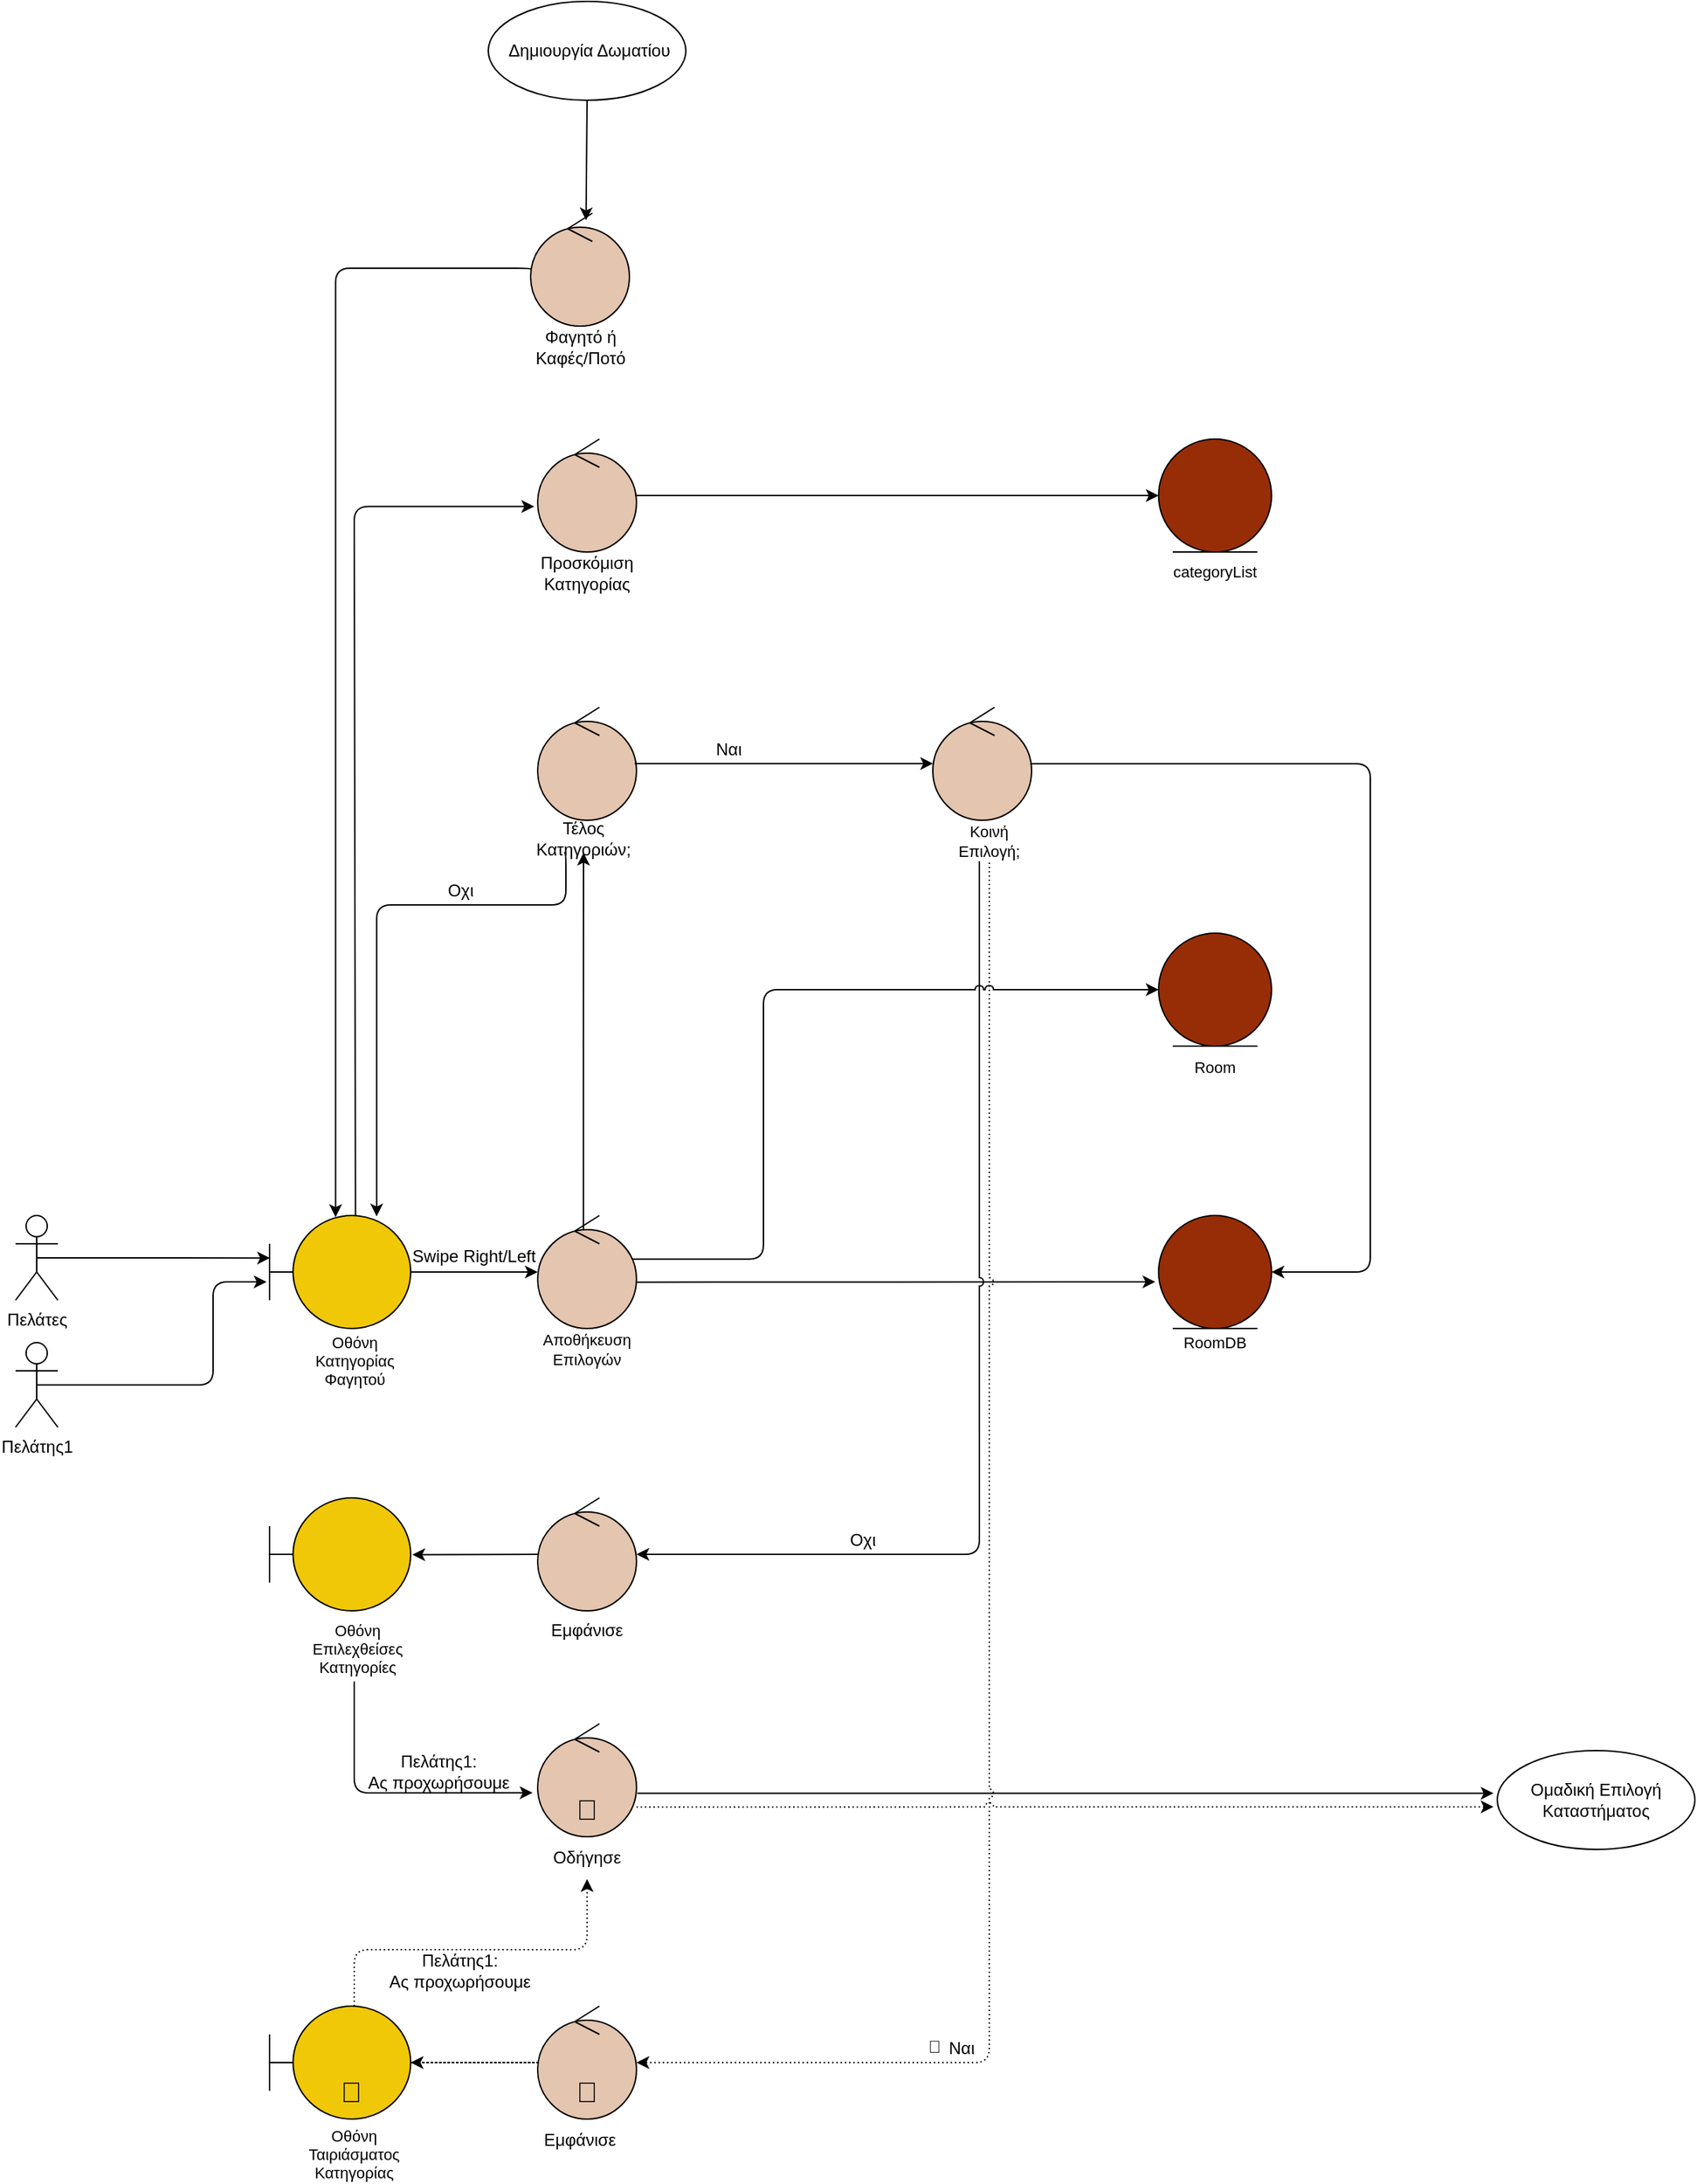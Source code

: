 <mxfile version="18.0.6" type="device"><diagram id="KrkCoOVmti_JrsB_y-TJ" name="Page-1"><mxGraphModel dx="1613" dy="1794" grid="1" gridSize="10" guides="1" tooltips="1" connect="1" arrows="1" fold="1" page="1" pageScale="1" pageWidth="827" pageHeight="1169" math="0" shadow="0"><root><mxCell id="0"/><mxCell id="1" parent="0"/><mxCell id="yp1WRaWH_Tfu6uxF6wWp-1" value="" style="shape=umlBoundary;whiteSpace=wrap;html=1;fillColor=#F0C808;" parent="1" vertex="1"><mxGeometry x="50" y="760" width="100" height="80" as="geometry"/></mxCell><mxCell id="yp1WRaWH_Tfu6uxF6wWp-2" value="Πελάτες" style="shape=umlActor;verticalLabelPosition=bottom;verticalAlign=top;html=1;" parent="1" vertex="1"><mxGeometry x="-130" y="760" width="30" height="60" as="geometry"/></mxCell><mxCell id="yp1WRaWH_Tfu6uxF6wWp-4" value="" style="endArrow=classic;html=1;rounded=0;entryX=0.003;entryY=0.376;entryDx=0;entryDy=0;entryPerimeter=0;exitX=0.5;exitY=0.5;exitDx=0;exitDy=0;exitPerimeter=0;" parent="1" source="yp1WRaWH_Tfu6uxF6wWp-2" target="yp1WRaWH_Tfu6uxF6wWp-1" edge="1"><mxGeometry width="50" height="50" relative="1" as="geometry"><mxPoint x="-55" y="800" as="sourcePoint"/><mxPoint x="180" y="230" as="targetPoint"/></mxGeometry></mxCell><mxCell id="yp1WRaWH_Tfu6uxF6wWp-7" value="" style="ellipse;shape=umlControl;whiteSpace=wrap;html=1;fontSize=10;fillColor=#E4C5AF;" parent="1" vertex="1"><mxGeometry x="240" y="210" width="70" height="80" as="geometry"/></mxCell><mxCell id="yp1WRaWH_Tfu6uxF6wWp-9" value="" style="ellipse;shape=umlEntity;whiteSpace=wrap;html=1;fontSize=12;fillColor=#972D07;" parent="1" vertex="1"><mxGeometry x="680" y="210" width="80" height="80" as="geometry"/></mxCell><mxCell id="yp1WRaWH_Tfu6uxF6wWp-12" value="" style="endArrow=classic;html=1;rounded=0;fontSize=11;exitX=0.986;exitY=0.5;exitDx=0;exitDy=0;exitPerimeter=0;entryX=0;entryY=0.5;entryDx=0;entryDy=0;" parent="1" source="yp1WRaWH_Tfu6uxF6wWp-7" target="yp1WRaWH_Tfu6uxF6wWp-9" edge="1"><mxGeometry width="50" height="50" relative="1" as="geometry"><mxPoint x="424" y="130" as="sourcePoint"/><mxPoint x="520" y="130" as="targetPoint"/></mxGeometry></mxCell><mxCell id="yp1WRaWH_Tfu6uxF6wWp-13" value="" style="ellipse;shape=umlControl;whiteSpace=wrap;html=1;fontSize=12;fillColor=#E4C5AF;" parent="1" vertex="1"><mxGeometry x="240" y="400" width="70" height="80" as="geometry"/></mxCell><mxCell id="yp1WRaWH_Tfu6uxF6wWp-16" value="" style="endArrow=classic;html=1;rounded=0;fontSize=12;entryX=-0.029;entryY=0.587;entryDx=0;entryDy=0;exitX=1.005;exitY=0.59;exitDx=0;exitDy=0;exitPerimeter=0;entryPerimeter=0;" parent="1" source="yp1WRaWH_Tfu6uxF6wWp-18" target="yp1WRaWH_Tfu6uxF6wWp-48" edge="1"><mxGeometry width="50" height="50" relative="1" as="geometry"><mxPoint x="620" y="360" as="sourcePoint"/><mxPoint x="570" y="350" as="targetPoint"/><Array as="points"/></mxGeometry></mxCell><mxCell id="yp1WRaWH_Tfu6uxF6wWp-17" value="Οχι" style="text;html=1;align=center;verticalAlign=middle;resizable=0;points=[];autosize=1;strokeColor=none;fillColor=none;fontSize=12;" parent="1" vertex="1"><mxGeometry x="165" y="520" width="40" height="20" as="geometry"/></mxCell><mxCell id="yp1WRaWH_Tfu6uxF6wWp-18" value="" style="ellipse;shape=umlControl;whiteSpace=wrap;html=1;fontSize=12;fillColor=#E4C5AF;" parent="1" vertex="1"><mxGeometry x="240" y="760" width="70" height="80" as="geometry"/></mxCell><mxCell id="yp1WRaWH_Tfu6uxF6wWp-22" value="Οθόνη Κατηγορίας Φαγητού" style="text;html=1;strokeColor=none;fillColor=none;align=center;verticalAlign=middle;whiteSpace=wrap;rounded=0;fontSize=11;" parent="1" vertex="1"><mxGeometry x="72.5" y="841" width="75" height="43" as="geometry"/></mxCell><mxCell id="yp1WRaWH_Tfu6uxF6wWp-24" value="Προσκόμιση Κατηγορίας" style="text;html=1;strokeColor=none;fillColor=none;align=center;verticalAlign=middle;whiteSpace=wrap;rounded=0;fontSize=12;" parent="1" vertex="1"><mxGeometry x="245" y="290" width="60" height="30" as="geometry"/></mxCell><mxCell id="yp1WRaWH_Tfu6uxF6wWp-25" value="categoryList" style="text;html=1;strokeColor=none;fillColor=none;align=center;verticalAlign=middle;whiteSpace=wrap;rounded=0;fontSize=11;" parent="1" vertex="1"><mxGeometry x="690" y="289" width="60" height="30" as="geometry"/></mxCell><mxCell id="yp1WRaWH_Tfu6uxF6wWp-28" value="" style="endArrow=classic;html=1;rounded=0;fontSize=11;" parent="1" edge="1"><mxGeometry width="50" height="50" relative="1" as="geometry"><mxPoint x="150" y="800" as="sourcePoint"/><mxPoint x="240" y="800" as="targetPoint"/></mxGeometry></mxCell><mxCell id="yp1WRaWH_Tfu6uxF6wWp-47" value="Κοινή Επιλογή;" style="text;html=1;strokeColor=none;fillColor=none;align=center;verticalAlign=middle;whiteSpace=wrap;rounded=0;fontSize=11;" parent="1" vertex="1"><mxGeometry x="530" y="480" width="60" height="30" as="geometry"/></mxCell><mxCell id="yp1WRaWH_Tfu6uxF6wWp-48" value="" style="ellipse;shape=umlEntity;whiteSpace=wrap;html=1;fontSize=12;fillColor=#972D07;" parent="1" vertex="1"><mxGeometry x="680" y="760" width="80" height="80" as="geometry"/></mxCell><mxCell id="yp1WRaWH_Tfu6uxF6wWp-49" value="RoomDB" style="text;html=1;strokeColor=none;fillColor=none;align=center;verticalAlign=middle;whiteSpace=wrap;rounded=0;fontSize=11;" parent="1" vertex="1"><mxGeometry x="690" y="835" width="60" height="30" as="geometry"/></mxCell><mxCell id="yp1WRaWH_Tfu6uxF6wWp-51" value="" style="endArrow=classic;html=1;rounded=1;fontSize=12;startArrow=none;edgeStyle=orthogonalEdgeStyle;entryX=0.468;entryY=0.014;entryDx=0;entryDy=0;entryPerimeter=0;" parent="1" target="yp1WRaWH_Tfu6uxF6wWp-1" edge="1"><mxGeometry width="50" height="50" relative="1" as="geometry"><mxPoint x="235" y="90" as="sourcePoint"/><mxPoint x="110" y="760" as="targetPoint"/><Array as="points"><mxPoint x="235" y="89"/><mxPoint x="97" y="89"/></Array></mxGeometry></mxCell><mxCell id="3HkaNVUezBvpKJb2MwJy-7" value="Τέλος Κατηγοριών;" style="text;html=1;strokeColor=none;fillColor=none;align=center;verticalAlign=middle;whiteSpace=wrap;rounded=0;fontSize=12;" parent="1" vertex="1"><mxGeometry x="245" y="483" width="55" height="20" as="geometry"/></mxCell><mxCell id="3HkaNVUezBvpKJb2MwJy-8" value="" style="endArrow=classic;html=1;rounded=1;fontSize=12;startArrow=none;edgeStyle=orthogonalEdgeStyle;exitX=0.25;exitY=1;exitDx=0;exitDy=0;entryX=0.759;entryY=0.008;entryDx=0;entryDy=0;entryPerimeter=0;" parent="1" source="3HkaNVUezBvpKJb2MwJy-7" target="yp1WRaWH_Tfu6uxF6wWp-1" edge="1"><mxGeometry width="50" height="50" relative="1" as="geometry"><mxPoint x="275" y="500" as="sourcePoint"/><mxPoint x="120" y="763" as="targetPoint"/><Array as="points"><mxPoint x="260" y="503"/><mxPoint x="260" y="540"/><mxPoint x="126" y="540"/></Array></mxGeometry></mxCell><mxCell id="3HkaNVUezBvpKJb2MwJy-10" value="Πελάτης1" style="shape=umlActor;verticalLabelPosition=bottom;verticalAlign=top;html=1;" parent="1" vertex="1"><mxGeometry x="-130" y="850" width="30" height="60" as="geometry"/></mxCell><mxCell id="3HkaNVUezBvpKJb2MwJy-11" value="" style="endArrow=classic;html=1;rounded=1;exitX=0.5;exitY=0.5;exitDx=0;exitDy=0;exitPerimeter=0;entryX=-0.021;entryY=0.588;entryDx=0;entryDy=0;entryPerimeter=0;" parent="1" source="3HkaNVUezBvpKJb2MwJy-10" target="yp1WRaWH_Tfu6uxF6wWp-1" edge="1"><mxGeometry width="50" height="50" relative="1" as="geometry"><mxPoint x="-106.05" y="802.44" as="sourcePoint"/><mxPoint x="70" y="802" as="targetPoint"/><Array as="points"><mxPoint x="10" y="880"/><mxPoint x="10" y="807"/></Array></mxGeometry></mxCell><mxCell id="3HkaNVUezBvpKJb2MwJy-12" value="Swipe Right/Left" style="text;html=1;strokeColor=none;fillColor=none;align=center;verticalAlign=middle;whiteSpace=wrap;rounded=0;fontSize=12;" parent="1" vertex="1"><mxGeometry x="150" y="779" width="90" height="20" as="geometry"/></mxCell><mxCell id="3HkaNVUezBvpKJb2MwJy-15" value="Αποθήκευση Επιλογών" style="text;html=1;strokeColor=none;fillColor=none;align=center;verticalAlign=middle;whiteSpace=wrap;rounded=0;fontSize=11;" parent="1" vertex="1"><mxGeometry x="245" y="840" width="60" height="30" as="geometry"/></mxCell><mxCell id="3HkaNVUezBvpKJb2MwJy-16" value="" style="endArrow=classic;html=1;rounded=1;fontSize=12;exitX=0.609;exitY=0.003;exitDx=0;exitDy=0;exitPerimeter=0;jumpStyle=arc;entryX=-0.035;entryY=0.597;entryDx=0;entryDy=0;entryPerimeter=0;edgeStyle=orthogonalEdgeStyle;" parent="1" source="yp1WRaWH_Tfu6uxF6wWp-1" target="yp1WRaWH_Tfu6uxF6wWp-7" edge="1"><mxGeometry width="50" height="50" relative="1" as="geometry"><mxPoint x="320.28" y="811.84" as="sourcePoint"/><mxPoint x="310" y="260" as="targetPoint"/><Array as="points"><mxPoint x="111" y="757"/><mxPoint x="110" y="757"/><mxPoint x="110" y="258"/></Array></mxGeometry></mxCell><mxCell id="3HkaNVUezBvpKJb2MwJy-17" value="" style="ellipse;shape=umlControl;whiteSpace=wrap;html=1;fontSize=12;fillColor=#E4C5AF;" parent="1" vertex="1"><mxGeometry x="520" y="400" width="70" height="80" as="geometry"/></mxCell><mxCell id="3HkaNVUezBvpKJb2MwJy-19" value="" style="shape=umlBoundary;whiteSpace=wrap;html=1;fillColor=#F0C808;" parent="1" vertex="1"><mxGeometry x="50" y="960" width="100" height="80" as="geometry"/></mxCell><mxCell id="3HkaNVUezBvpKJb2MwJy-20" value="Οθόνη Επιλεχθείσες Κατηγορίες" style="text;html=1;strokeColor=none;fillColor=none;align=center;verticalAlign=middle;whiteSpace=wrap;rounded=0;fontSize=11;" parent="1" vertex="1"><mxGeometry x="75" y="1047" width="75" height="40" as="geometry"/></mxCell><mxCell id="3HkaNVUezBvpKJb2MwJy-22" value="Πελάτης1: &lt;br&gt;Ας προχωρήσουμε" style="text;html=1;strokeColor=none;fillColor=none;align=center;verticalAlign=middle;whiteSpace=wrap;rounded=0;fontSize=12;" parent="1" vertex="1"><mxGeometry x="115" y="1139" width="110" height="30" as="geometry"/></mxCell><mxCell id="3HkaNVUezBvpKJb2MwJy-23" value="" style="ellipse;shape=umlControl;whiteSpace=wrap;html=1;fontSize=12;fillColor=#E4C5AF;" parent="1" vertex="1"><mxGeometry x="240" y="960" width="70" height="80" as="geometry"/></mxCell><mxCell id="3HkaNVUezBvpKJb2MwJy-24" value="Εμφάνισε" style="text;html=1;strokeColor=none;fillColor=none;align=center;verticalAlign=middle;whiteSpace=wrap;rounded=0;fontSize=12;" parent="1" vertex="1"><mxGeometry x="245" y="1039" width="60" height="30" as="geometry"/></mxCell><mxCell id="3HkaNVUezBvpKJb2MwJy-25" value="" style="endArrow=classic;html=1;rounded=0;fontSize=11;entryX=1.012;entryY=0.503;entryDx=0;entryDy=0;entryPerimeter=0;" parent="1" target="3HkaNVUezBvpKJb2MwJy-19" edge="1"><mxGeometry width="50" height="50" relative="1" as="geometry"><mxPoint x="240" y="1000" as="sourcePoint"/><mxPoint x="250" y="810" as="targetPoint"/></mxGeometry></mxCell><mxCell id="3HkaNVUezBvpKJb2MwJy-26" value="" style="endArrow=classic;html=1;rounded=1;fontSize=11;exitX=0.383;exitY=0.967;exitDx=0;exitDy=0;jumpStyle=arc;exitPerimeter=0;" parent="1" source="yp1WRaWH_Tfu6uxF6wWp-47" edge="1"><mxGeometry width="50" height="50" relative="1" as="geometry"><mxPoint x="319.02" y="260" as="sourcePoint"/><mxPoint x="310" y="1000" as="targetPoint"/><Array as="points"><mxPoint x="553" y="1000"/></Array></mxGeometry></mxCell><mxCell id="3HkaNVUezBvpKJb2MwJy-27" value="Οχι" style="text;html=1;align=center;verticalAlign=middle;resizable=0;points=[];autosize=1;strokeColor=none;fillColor=none;fontSize=12;" parent="1" vertex="1"><mxGeometry x="450" y="980" width="40" height="20" as="geometry"/></mxCell><mxCell id="3HkaNVUezBvpKJb2MwJy-28" value="" style="endArrow=classic;html=1;rounded=0;fontSize=11;exitX=0.982;exitY=0.498;exitDx=0;exitDy=0;exitPerimeter=0;entryX=0.003;entryY=0.498;entryDx=0;entryDy=0;entryPerimeter=0;jumpStyle=arc;" parent="1" source="yp1WRaWH_Tfu6uxF6wWp-13" target="3HkaNVUezBvpKJb2MwJy-17" edge="1"><mxGeometry width="50" height="50" relative="1" as="geometry"><mxPoint x="319.02" y="260" as="sourcePoint"/><mxPoint x="760.0" y="260" as="targetPoint"/></mxGeometry></mxCell><mxCell id="3HkaNVUezBvpKJb2MwJy-30" value="" style="ellipse;shape=umlControl;whiteSpace=wrap;html=1;fontSize=12;fillColor=#E4C5AF;" parent="1" vertex="1"><mxGeometry x="240" y="1120" width="70" height="80" as="geometry"/></mxCell><mxCell id="3HkaNVUezBvpKJb2MwJy-31" value="Οδήγησε" style="text;html=1;strokeColor=none;fillColor=none;align=center;verticalAlign=middle;whiteSpace=wrap;rounded=0;fontSize=12;" parent="1" vertex="1"><mxGeometry x="245" y="1200" width="60" height="30" as="geometry"/></mxCell><mxCell id="3HkaNVUezBvpKJb2MwJy-33" value="" style="endArrow=classic;html=1;rounded=1;fontSize=11;entryX=-0.052;entryY=0.611;entryDx=0;entryDy=0;entryPerimeter=0;" parent="1" target="3HkaNVUezBvpKJb2MwJy-30" edge="1"><mxGeometry width="50" height="50" relative="1" as="geometry"><mxPoint x="110" y="1090" as="sourcePoint"/><mxPoint x="181.2" y="1010.24" as="targetPoint"/><Array as="points"><mxPoint x="110" y="1169"/></Array></mxGeometry></mxCell><mxCell id="DXOpCcLedqnMcbMTwkhA-1" value="" style="endArrow=classic;html=1;rounded=0;fontSize=11;exitX=1.009;exitY=0.615;exitDx=0;exitDy=0;exitPerimeter=0;jumpStyle=arc;entryX=-0.019;entryY=0.432;entryDx=0;entryDy=0;entryPerimeter=0;" parent="1" source="3HkaNVUezBvpKJb2MwJy-30" target="EdqgesXl23YLoWZBOgjv-1" edge="1"><mxGeometry width="50" height="50" relative="1" as="geometry"><mxPoint x="310" y="1170" as="sourcePoint"/><mxPoint x="910" y="1169" as="targetPoint"/><Array as="points"/></mxGeometry></mxCell><mxCell id="DXOpCcLedqnMcbMTwkhA-2" value="" style="shape=umlBoundary;whiteSpace=wrap;html=1;fillColor=#F0C808;" parent="1" vertex="1"><mxGeometry x="50" y="1320" width="100" height="80" as="geometry"/></mxCell><mxCell id="DXOpCcLedqnMcbMTwkhA-3" value="Οθόνη Ταιριάσματος Κατηγορίας" style="text;html=1;strokeColor=none;fillColor=none;align=center;verticalAlign=middle;whiteSpace=wrap;rounded=0;fontSize=11;" parent="1" vertex="1"><mxGeometry x="80" y="1410" width="60" height="30" as="geometry"/></mxCell><mxCell id="DXOpCcLedqnMcbMTwkhA-4" value="" style="ellipse;shape=umlControl;whiteSpace=wrap;html=1;fontSize=12;fillColor=#E4C5AF;" parent="1" vertex="1"><mxGeometry x="240" y="1320" width="70" height="80" as="geometry"/></mxCell><mxCell id="DXOpCcLedqnMcbMTwkhA-5" value="" style="endArrow=classic;html=1;rounded=0;fontSize=11;dashed=1;dashPattern=1 2;" parent="1" target="DXOpCcLedqnMcbMTwkhA-2" edge="1"><mxGeometry width="50" height="50" relative="1" as="geometry"><mxPoint x="150" y="1360" as="sourcePoint"/><mxPoint x="161.2" y="1010.24" as="targetPoint"/><Array as="points"><mxPoint x="240" y="1360"/></Array></mxGeometry></mxCell><mxCell id="DXOpCcLedqnMcbMTwkhA-7" value="Εμφάνισε" style="text;html=1;strokeColor=none;fillColor=none;align=center;verticalAlign=middle;whiteSpace=wrap;rounded=0;fontSize=12;" parent="1" vertex="1"><mxGeometry x="240" y="1400" width="60" height="30" as="geometry"/></mxCell><mxCell id="DXOpCcLedqnMcbMTwkhA-8" value="" style="endArrow=classic;html=1;rounded=1;fontSize=11;jumpStyle=arc;dashed=1;dashPattern=1 2;exitX=0.5;exitY=1;exitDx=0;exitDy=0;" parent="1" source="yp1WRaWH_Tfu6uxF6wWp-47" edge="1"><mxGeometry width="50" height="50" relative="1" as="geometry"><mxPoint x="570" y="510" as="sourcePoint"/><mxPoint x="310" y="1360" as="targetPoint"/><Array as="points"><mxPoint x="560" y="1360"/></Array></mxGeometry></mxCell><mxCell id="DXOpCcLedqnMcbMTwkhA-9" value="Ναι" style="text;html=1;align=center;verticalAlign=middle;resizable=0;points=[];autosize=1;strokeColor=none;fillColor=none;fontSize=12;" parent="1" vertex="1"><mxGeometry x="525" y="1340" width="30" height="20" as="geometry"/></mxCell><mxCell id="DXOpCcLedqnMcbMTwkhA-10" value="" style="endArrow=classic;html=1;rounded=1;fontSize=11;entryX=0.5;entryY=1;entryDx=0;entryDy=0;dashed=1;dashPattern=1 2;" parent="1" target="3HkaNVUezBvpKJb2MwJy-31" edge="1"><mxGeometry width="50" height="50" relative="1" as="geometry"><mxPoint x="110" y="1320" as="sourcePoint"/><mxPoint x="246.36" y="1178.88" as="targetPoint"/><Array as="points"><mxPoint x="110" y="1280"/><mxPoint x="275" y="1280"/></Array></mxGeometry></mxCell><mxCell id="FnhtW7od48JbCMO8XYAl-1" value="Ναι" style="text;html=1;align=center;verticalAlign=middle;resizable=0;points=[];autosize=1;strokeColor=none;fillColor=none;fontSize=12;" parent="1" vertex="1"><mxGeometry x="360" y="420" width="30" height="20" as="geometry"/></mxCell><mxCell id="bpFlrfyo8MnMrF6Wcnd--1" value="" style="endArrow=classic;html=1;rounded=1;fontSize=11;entryX=-0.019;entryY=0.569;entryDx=0;entryDy=0;dashed=1;dashPattern=1 2;jumpStyle=arc;edgeStyle=orthogonalEdgeStyle;entryPerimeter=0;" parent="1" target="EdqgesXl23YLoWZBOgjv-1" edge="1"><mxGeometry width="50" height="50" relative="1" as="geometry"><mxPoint x="310" y="1179" as="sourcePoint"/><mxPoint x="920" y="1170" as="targetPoint"/></mxGeometry></mxCell><mxCell id="EdqgesXl23YLoWZBOgjv-1" value="Ομαδική Επιλογή Καταστήματος" style="ellipse;whiteSpace=wrap;html=1;" parent="1" vertex="1"><mxGeometry x="920" y="1139" width="140" height="70" as="geometry"/></mxCell><mxCell id="EdqgesXl23YLoWZBOgjv-2" value="Πελάτης1: &lt;br&gt;Ας προχωρήσουμε" style="text;html=1;strokeColor=none;fillColor=none;align=center;verticalAlign=middle;whiteSpace=wrap;rounded=0;fontSize=12;" parent="1" vertex="1"><mxGeometry x="130" y="1280" width="110" height="30" as="geometry"/></mxCell><mxCell id="oVgfexmEFO_5vKx5UMFp-3" value="🧁" style="text;whiteSpace=wrap;html=1;" parent="1" vertex="1"><mxGeometry x="515" y="1335" width="40" height="30" as="geometry"/></mxCell><mxCell id="oVgfexmEFO_5vKx5UMFp-4" value="🧁" style="text;whiteSpace=wrap;html=1;fontSize=20;align=center;verticalAlign=middle;" parent="1" vertex="1"><mxGeometry x="255" y="1365" width="40" height="30" as="geometry"/></mxCell><mxCell id="oVgfexmEFO_5vKx5UMFp-5" value="🧁" style="text;whiteSpace=wrap;html=1;fontSize=20;align=center;verticalAlign=middle;" parent="1" vertex="1"><mxGeometry x="88" y="1365" width="40" height="30" as="geometry"/></mxCell><mxCell id="oVgfexmEFO_5vKx5UMFp-6" value="🧁" style="text;whiteSpace=wrap;html=1;fontSize=20;align=center;verticalAlign=middle;" parent="1" vertex="1"><mxGeometry x="255" y="1165" width="40" height="30" as="geometry"/></mxCell><mxCell id="HmIsDyNJa-x0cbHjoN9B-1" value="&amp;nbsp;Δημιουργία Δωματίου" style="ellipse;whiteSpace=wrap;html=1;" parent="1" vertex="1"><mxGeometry x="205" y="-100" width="140" height="70" as="geometry"/></mxCell><mxCell id="HmIsDyNJa-x0cbHjoN9B-4" value="Φαγητό ή&lt;br&gt;Καφές/Ποτό" style="text;html=1;strokeColor=none;fillColor=none;align=center;verticalAlign=middle;whiteSpace=wrap;rounded=0;fontSize=12;" parent="1" vertex="1"><mxGeometry x="232.5" y="130" width="75" height="30" as="geometry"/></mxCell><mxCell id="HmIsDyNJa-x0cbHjoN9B-2" value="" style="ellipse;shape=umlControl;whiteSpace=wrap;html=1;fontSize=11;fillColor=#E4C5AF;" parent="1" vertex="1"><mxGeometry x="235" y="50" width="70" height="80" as="geometry"/></mxCell><mxCell id="HmIsDyNJa-x0cbHjoN9B-7" value="" style="endArrow=classic;html=1;rounded=0;fontSize=12;exitX=0.5;exitY=1;exitDx=0;exitDy=0;startArrow=none;entryX=0.561;entryY=0.063;entryDx=0;entryDy=0;entryPerimeter=0;" parent="1" source="HmIsDyNJa-x0cbHjoN9B-1" target="HmIsDyNJa-x0cbHjoN9B-2" edge="1"><mxGeometry width="50" height="50" relative="1" as="geometry"><mxPoint x="285.0" y="330" as="sourcePoint"/><mxPoint x="285.7" y="419.76" as="targetPoint"/></mxGeometry></mxCell><mxCell id="HmIsDyNJa-x0cbHjoN9B-9" value="" style="endArrow=classic;html=1;rounded=1;fontSize=11;entryX=0.5;entryY=1;entryDx=0;entryDy=0;exitX=0.463;exitY=0.124;exitDx=0;exitDy=0;exitPerimeter=0;edgeStyle=orthogonalEdgeStyle;" parent="1" source="yp1WRaWH_Tfu6uxF6wWp-18" target="3HkaNVUezBvpKJb2MwJy-7" edge="1"><mxGeometry width="50" height="50" relative="1" as="geometry"><mxPoint x="160.0" y="810" as="sourcePoint"/><mxPoint x="250.0" y="810" as="targetPoint"/></mxGeometry></mxCell><mxCell id="HUeuL4HjQvsFmH4ya7Jh-1" value="" style="ellipse;shape=umlEntity;whiteSpace=wrap;html=1;fontSize=12;fillColor=#972D07;" parent="1" vertex="1"><mxGeometry x="680" y="560" width="80" height="80" as="geometry"/></mxCell><mxCell id="HUeuL4HjQvsFmH4ya7Jh-2" value="Room" style="text;html=1;strokeColor=none;fillColor=none;align=center;verticalAlign=middle;whiteSpace=wrap;rounded=0;fontSize=11;" parent="1" vertex="1"><mxGeometry x="690" y="640" width="60" height="30" as="geometry"/></mxCell><mxCell id="HUeuL4HjQvsFmH4ya7Jh-3" value="" style="endArrow=classic;html=1;rounded=1;fontSize=12;entryX=0;entryY=0.5;entryDx=0;entryDy=0;exitX=0.959;exitY=0.386;exitDx=0;exitDy=0;exitPerimeter=0;edgeStyle=orthogonalEdgeStyle;jumpStyle=arc;" parent="1" source="yp1WRaWH_Tfu6uxF6wWp-18" target="HUeuL4HjQvsFmH4ya7Jh-1" edge="1"><mxGeometry width="50" height="50" relative="1" as="geometry"><mxPoint x="320.28" y="811.84" as="sourcePoint"/><mxPoint x="687.68" y="811.96" as="targetPoint"/><Array as="points"><mxPoint x="400" y="791"/><mxPoint x="400" y="600"/></Array></mxGeometry></mxCell><mxCell id="HUeuL4HjQvsFmH4ya7Jh-4" value="" style="endArrow=classic;html=1;rounded=1;fontSize=11;entryX=1;entryY=0.5;entryDx=0;entryDy=0;jumpStyle=arc;edgeStyle=orthogonalEdgeStyle;" parent="1" target="yp1WRaWH_Tfu6uxF6wWp-48" edge="1"><mxGeometry width="50" height="50" relative="1" as="geometry"><mxPoint x="589" y="440" as="sourcePoint"/><mxPoint x="529.65" y="457.6" as="targetPoint"/><Array as="points"><mxPoint x="830" y="440"/><mxPoint x="830" y="800"/></Array></mxGeometry></mxCell></root></mxGraphModel></diagram></mxfile>